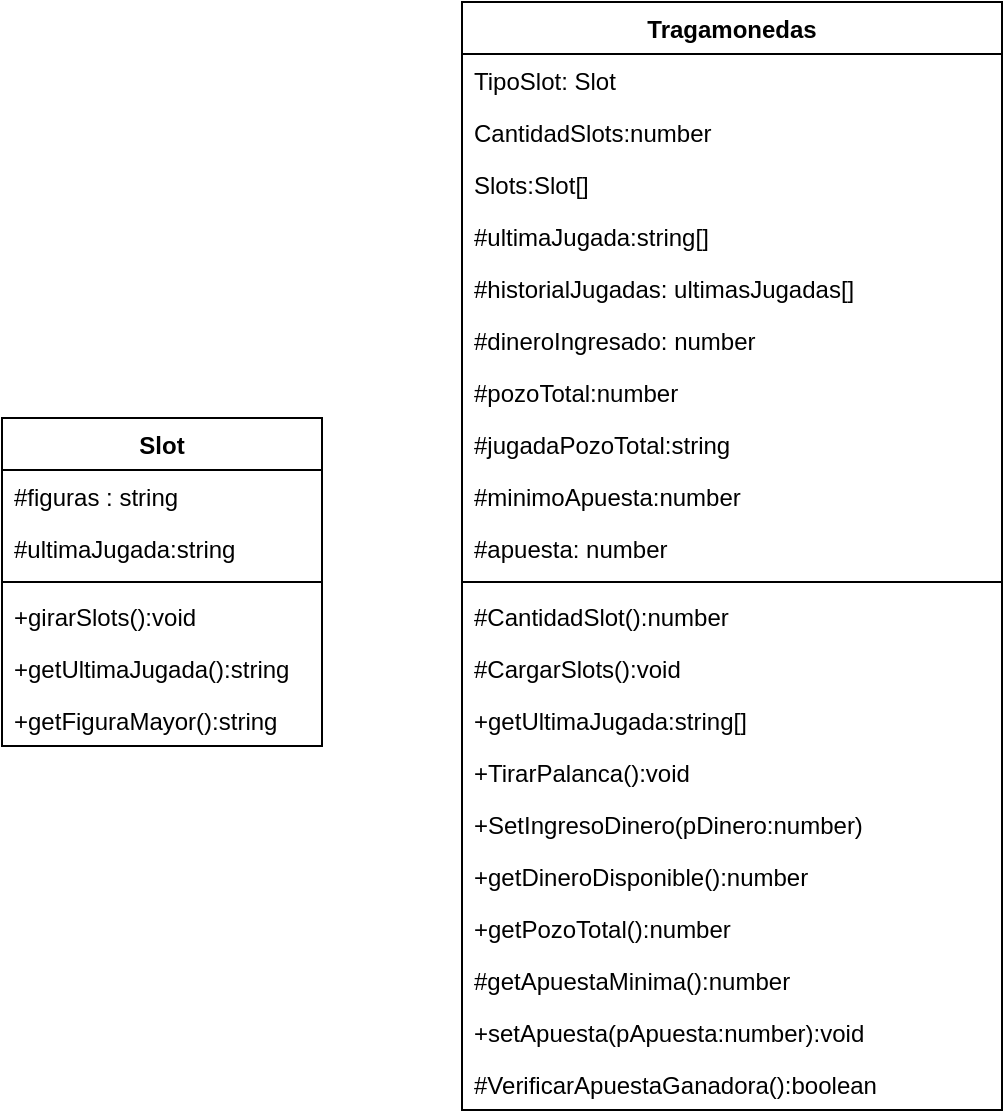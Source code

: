 <mxfile version="20.3.0" type="device"><diagram id="fhys7tZqrEYQVyIQV0Z8" name="Página-1"><mxGraphModel dx="1037" dy="644" grid="1" gridSize="10" guides="1" tooltips="1" connect="1" arrows="1" fold="1" page="1" pageScale="1" pageWidth="1400" pageHeight="850" math="0" shadow="0"><root><mxCell id="0"/><mxCell id="1" parent="0"/><mxCell id="a2RrK0xeWU8b3U0xF5M8-1" value="Slot" style="swimlane;fontStyle=1;align=center;verticalAlign=top;childLayout=stackLayout;horizontal=1;startSize=26;horizontalStack=0;resizeParent=1;resizeParentMax=0;resizeLast=0;collapsible=1;marginBottom=0;" parent="1" vertex="1"><mxGeometry x="40" y="260" width="160" height="164" as="geometry"/></mxCell><mxCell id="a2RrK0xeWU8b3U0xF5M8-2" value="#figuras : string" style="text;strokeColor=none;fillColor=none;align=left;verticalAlign=top;spacingLeft=4;spacingRight=4;overflow=hidden;rotatable=0;points=[[0,0.5],[1,0.5]];portConstraint=eastwest;" parent="a2RrK0xeWU8b3U0xF5M8-1" vertex="1"><mxGeometry y="26" width="160" height="26" as="geometry"/></mxCell><mxCell id="a2RrK0xeWU8b3U0xF5M8-5" value="#ultimaJugada:string" style="text;strokeColor=none;fillColor=none;align=left;verticalAlign=top;spacingLeft=4;spacingRight=4;overflow=hidden;rotatable=0;points=[[0,0.5],[1,0.5]];portConstraint=eastwest;" parent="a2RrK0xeWU8b3U0xF5M8-1" vertex="1"><mxGeometry y="52" width="160" height="26" as="geometry"/></mxCell><mxCell id="a2RrK0xeWU8b3U0xF5M8-3" value="" style="line;strokeWidth=1;fillColor=none;align=left;verticalAlign=middle;spacingTop=-1;spacingLeft=3;spacingRight=3;rotatable=0;labelPosition=right;points=[];portConstraint=eastwest;strokeColor=inherit;" parent="a2RrK0xeWU8b3U0xF5M8-1" vertex="1"><mxGeometry y="78" width="160" height="8" as="geometry"/></mxCell><mxCell id="a2RrK0xeWU8b3U0xF5M8-4" value="+girarSlots():void" style="text;strokeColor=none;fillColor=none;align=left;verticalAlign=top;spacingLeft=4;spacingRight=4;overflow=hidden;rotatable=0;points=[[0,0.5],[1,0.5]];portConstraint=eastwest;" parent="a2RrK0xeWU8b3U0xF5M8-1" vertex="1"><mxGeometry y="86" width="160" height="26" as="geometry"/></mxCell><mxCell id="a2RrK0xeWU8b3U0xF5M8-7" value="+getUltimaJugada():string" style="text;strokeColor=none;fillColor=none;align=left;verticalAlign=top;spacingLeft=4;spacingRight=4;overflow=hidden;rotatable=0;points=[[0,0.5],[1,0.5]];portConstraint=eastwest;" parent="a2RrK0xeWU8b3U0xF5M8-1" vertex="1"><mxGeometry y="112" width="160" height="26" as="geometry"/></mxCell><mxCell id="d4cMLG_ZlN6BgULFDRO2-1" value="+getFiguraMayor():string" style="text;strokeColor=none;fillColor=none;align=left;verticalAlign=top;spacingLeft=4;spacingRight=4;overflow=hidden;rotatable=0;points=[[0,0.5],[1,0.5]];portConstraint=eastwest;" vertex="1" parent="a2RrK0xeWU8b3U0xF5M8-1"><mxGeometry y="138" width="160" height="26" as="geometry"/></mxCell><mxCell id="a2RrK0xeWU8b3U0xF5M8-9" value="Tragamonedas" style="swimlane;fontStyle=1;align=center;verticalAlign=top;childLayout=stackLayout;horizontal=1;startSize=26;horizontalStack=0;resizeParent=1;resizeParentMax=0;resizeLast=0;collapsible=1;marginBottom=0;" parent="1" vertex="1"><mxGeometry x="270" y="52" width="270" height="554" as="geometry"/></mxCell><mxCell id="a2RrK0xeWU8b3U0xF5M8-10" value="TipoSlot: Slot" style="text;strokeColor=none;fillColor=none;align=left;verticalAlign=top;spacingLeft=4;spacingRight=4;overflow=hidden;rotatable=0;points=[[0,0.5],[1,0.5]];portConstraint=eastwest;" parent="a2RrK0xeWU8b3U0xF5M8-9" vertex="1"><mxGeometry y="26" width="270" height="26" as="geometry"/></mxCell><mxCell id="a2RrK0xeWU8b3U0xF5M8-17" value="CantidadSlots:number" style="text;strokeColor=none;fillColor=none;align=left;verticalAlign=top;spacingLeft=4;spacingRight=4;overflow=hidden;rotatable=0;points=[[0,0.5],[1,0.5]];portConstraint=eastwest;" parent="a2RrK0xeWU8b3U0xF5M8-9" vertex="1"><mxGeometry y="52" width="270" height="26" as="geometry"/></mxCell><mxCell id="a2RrK0xeWU8b3U0xF5M8-11" value="Slots:Slot[]" style="text;strokeColor=none;fillColor=none;align=left;verticalAlign=top;spacingLeft=4;spacingRight=4;overflow=hidden;rotatable=0;points=[[0,0.5],[1,0.5]];portConstraint=eastwest;" parent="a2RrK0xeWU8b3U0xF5M8-9" vertex="1"><mxGeometry y="78" width="270" height="26" as="geometry"/></mxCell><mxCell id="a2RrK0xeWU8b3U0xF5M8-12" value="#ultimaJugada:string[]" style="text;strokeColor=none;fillColor=none;align=left;verticalAlign=top;spacingLeft=4;spacingRight=4;overflow=hidden;rotatable=0;points=[[0,0.5],[1,0.5]];portConstraint=eastwest;" parent="a2RrK0xeWU8b3U0xF5M8-9" vertex="1"><mxGeometry y="104" width="270" height="26" as="geometry"/></mxCell><mxCell id="a2RrK0xeWU8b3U0xF5M8-20" value="#historialJugadas: ultimasJugadas[]" style="text;strokeColor=none;fillColor=none;align=left;verticalAlign=top;spacingLeft=4;spacingRight=4;overflow=hidden;rotatable=0;points=[[0,0.5],[1,0.5]];portConstraint=eastwest;" parent="a2RrK0xeWU8b3U0xF5M8-9" vertex="1"><mxGeometry y="130" width="270" height="26" as="geometry"/></mxCell><mxCell id="a2RrK0xeWU8b3U0xF5M8-18" value="#dineroIngresado: number" style="text;strokeColor=none;fillColor=none;align=left;verticalAlign=top;spacingLeft=4;spacingRight=4;overflow=hidden;rotatable=0;points=[[0,0.5],[1,0.5]];portConstraint=eastwest;" parent="a2RrK0xeWU8b3U0xF5M8-9" vertex="1"><mxGeometry y="156" width="270" height="26" as="geometry"/></mxCell><mxCell id="a2RrK0xeWU8b3U0xF5M8-21" value="#pozoTotal:number" style="text;strokeColor=none;fillColor=none;align=left;verticalAlign=top;spacingLeft=4;spacingRight=4;overflow=hidden;rotatable=0;points=[[0,0.5],[1,0.5]];portConstraint=eastwest;" parent="a2RrK0xeWU8b3U0xF5M8-9" vertex="1"><mxGeometry y="182" width="270" height="26" as="geometry"/></mxCell><mxCell id="a2RrK0xeWU8b3U0xF5M8-19" value="#jugadaPozoTotal:string" style="text;strokeColor=none;fillColor=none;align=left;verticalAlign=top;spacingLeft=4;spacingRight=4;overflow=hidden;rotatable=0;points=[[0,0.5],[1,0.5]];portConstraint=eastwest;" parent="a2RrK0xeWU8b3U0xF5M8-9" vertex="1"><mxGeometry y="208" width="270" height="26" as="geometry"/></mxCell><mxCell id="a2RrK0xeWU8b3U0xF5M8-22" value="#minimoApuesta:number" style="text;strokeColor=none;fillColor=none;align=left;verticalAlign=top;spacingLeft=4;spacingRight=4;overflow=hidden;rotatable=0;points=[[0,0.5],[1,0.5]];portConstraint=eastwest;" parent="a2RrK0xeWU8b3U0xF5M8-9" vertex="1"><mxGeometry y="234" width="270" height="26" as="geometry"/></mxCell><mxCell id="a2RrK0xeWU8b3U0xF5M8-23" value="#apuesta: number" style="text;strokeColor=none;fillColor=none;align=left;verticalAlign=top;spacingLeft=4;spacingRight=4;overflow=hidden;rotatable=0;points=[[0,0.5],[1,0.5]];portConstraint=eastwest;" parent="a2RrK0xeWU8b3U0xF5M8-9" vertex="1"><mxGeometry y="260" width="270" height="26" as="geometry"/></mxCell><mxCell id="a2RrK0xeWU8b3U0xF5M8-13" value="" style="line;strokeWidth=1;fillColor=none;align=left;verticalAlign=middle;spacingTop=-1;spacingLeft=3;spacingRight=3;rotatable=0;labelPosition=right;points=[];portConstraint=eastwest;strokeColor=inherit;" parent="a2RrK0xeWU8b3U0xF5M8-9" vertex="1"><mxGeometry y="286" width="270" height="8" as="geometry"/></mxCell><mxCell id="a2RrK0xeWU8b3U0xF5M8-14" value="#CantidadSlot():number" style="text;strokeColor=none;fillColor=none;align=left;verticalAlign=top;spacingLeft=4;spacingRight=4;overflow=hidden;rotatable=0;points=[[0,0.5],[1,0.5]];portConstraint=eastwest;" parent="a2RrK0xeWU8b3U0xF5M8-9" vertex="1"><mxGeometry y="294" width="270" height="26" as="geometry"/></mxCell><mxCell id="a2RrK0xeWU8b3U0xF5M8-15" value="#CargarSlots():void" style="text;strokeColor=none;fillColor=none;align=left;verticalAlign=top;spacingLeft=4;spacingRight=4;overflow=hidden;rotatable=0;points=[[0,0.5],[1,0.5]];portConstraint=eastwest;" parent="a2RrK0xeWU8b3U0xF5M8-9" vertex="1"><mxGeometry y="320" width="270" height="26" as="geometry"/></mxCell><mxCell id="a2RrK0xeWU8b3U0xF5M8-16" value="+getUltimaJugada:string[]" style="text;strokeColor=none;fillColor=none;align=left;verticalAlign=top;spacingLeft=4;spacingRight=4;overflow=hidden;rotatable=0;points=[[0,0.5],[1,0.5]];portConstraint=eastwest;" parent="a2RrK0xeWU8b3U0xF5M8-9" vertex="1"><mxGeometry y="346" width="270" height="26" as="geometry"/></mxCell><mxCell id="a2RrK0xeWU8b3U0xF5M8-31" value="+TirarPalanca():void" style="text;strokeColor=none;fillColor=none;align=left;verticalAlign=top;spacingLeft=4;spacingRight=4;overflow=hidden;rotatable=0;points=[[0,0.5],[1,0.5]];portConstraint=eastwest;" parent="a2RrK0xeWU8b3U0xF5M8-9" vertex="1"><mxGeometry y="372" width="270" height="26" as="geometry"/></mxCell><mxCell id="a2RrK0xeWU8b3U0xF5M8-24" value="+SetIngresoDinero(pDinero:number)" style="text;strokeColor=none;fillColor=none;align=left;verticalAlign=top;spacingLeft=4;spacingRight=4;overflow=hidden;rotatable=0;points=[[0,0.5],[1,0.5]];portConstraint=eastwest;" parent="a2RrK0xeWU8b3U0xF5M8-9" vertex="1"><mxGeometry y="398" width="270" height="26" as="geometry"/></mxCell><mxCell id="a2RrK0xeWU8b3U0xF5M8-25" value="+getDineroDisponible():number" style="text;strokeColor=none;fillColor=none;align=left;verticalAlign=top;spacingLeft=4;spacingRight=4;overflow=hidden;rotatable=0;points=[[0,0.5],[1,0.5]];portConstraint=eastwest;" parent="a2RrK0xeWU8b3U0xF5M8-9" vertex="1"><mxGeometry y="424" width="270" height="26" as="geometry"/></mxCell><mxCell id="a2RrK0xeWU8b3U0xF5M8-26" value="+getPozoTotal():number" style="text;strokeColor=none;fillColor=none;align=left;verticalAlign=top;spacingLeft=4;spacingRight=4;overflow=hidden;rotatable=0;points=[[0,0.5],[1,0.5]];portConstraint=eastwest;" parent="a2RrK0xeWU8b3U0xF5M8-9" vertex="1"><mxGeometry y="450" width="270" height="26" as="geometry"/></mxCell><mxCell id="a2RrK0xeWU8b3U0xF5M8-27" value="#getApuestaMinima():number" style="text;strokeColor=none;fillColor=none;align=left;verticalAlign=top;spacingLeft=4;spacingRight=4;overflow=hidden;rotatable=0;points=[[0,0.5],[1,0.5]];portConstraint=eastwest;" parent="a2RrK0xeWU8b3U0xF5M8-9" vertex="1"><mxGeometry y="476" width="270" height="26" as="geometry"/></mxCell><mxCell id="a2RrK0xeWU8b3U0xF5M8-28" value="+setApuesta(pApuesta:number):void" style="text;strokeColor=none;fillColor=none;align=left;verticalAlign=top;spacingLeft=4;spacingRight=4;overflow=hidden;rotatable=0;points=[[0,0.5],[1,0.5]];portConstraint=eastwest;" parent="a2RrK0xeWU8b3U0xF5M8-9" vertex="1"><mxGeometry y="502" width="270" height="26" as="geometry"/></mxCell><mxCell id="a2RrK0xeWU8b3U0xF5M8-29" value="#VerificarApuestaGanadora():boolean" style="text;strokeColor=none;fillColor=none;align=left;verticalAlign=top;spacingLeft=4;spacingRight=4;overflow=hidden;rotatable=0;points=[[0,0.5],[1,0.5]];portConstraint=eastwest;" parent="a2RrK0xeWU8b3U0xF5M8-9" vertex="1"><mxGeometry y="528" width="270" height="26" as="geometry"/></mxCell></root></mxGraphModel></diagram></mxfile>